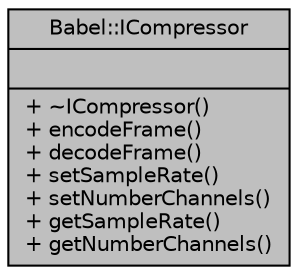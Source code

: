 digraph "Babel::ICompressor"
{
 // LATEX_PDF_SIZE
  edge [fontname="Helvetica",fontsize="10",labelfontname="Helvetica",labelfontsize="10"];
  node [fontname="Helvetica",fontsize="10",shape=record];
  Node1 [label="{Babel::ICompressor\n||+ ~ICompressor()\l+ encodeFrame()\l+ decodeFrame()\l+ setSampleRate()\l+ setNumberChannels()\l+ getSampleRate()\l+ getNumberChannels()\l}",height=0.2,width=0.4,color="black", fillcolor="grey75", style="filled", fontcolor="black",tooltip=" "];
}

